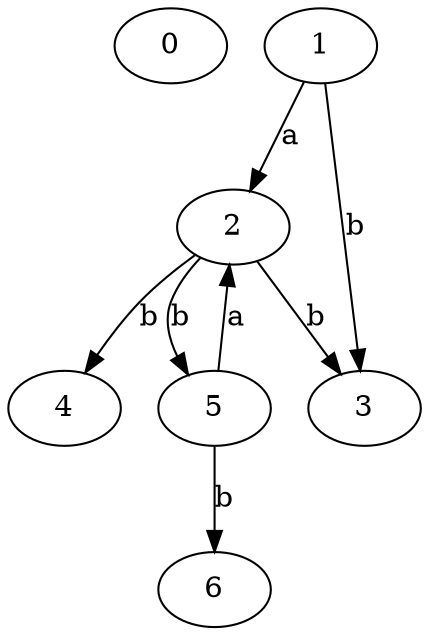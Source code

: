 strict digraph  {
0;
1;
2;
3;
4;
5;
6;
1 -> 2  [label=a];
1 -> 3  [label=b];
2 -> 3  [label=b];
2 -> 4  [label=b];
2 -> 5  [label=b];
5 -> 2  [label=a];
5 -> 6  [label=b];
}
